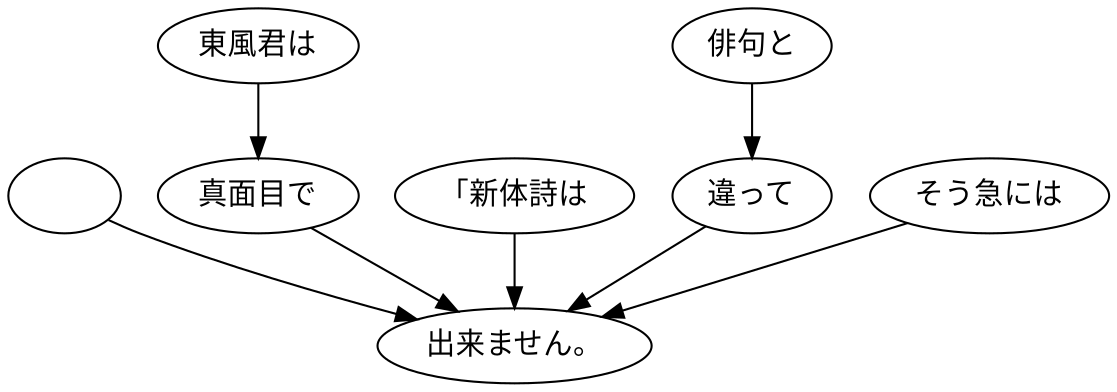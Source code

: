 digraph graph7728 {
	node0 [label="　"];
	node1 [label="東風君は"];
	node2 [label="真面目で"];
	node3 [label="「新体詩は"];
	node4 [label="俳句と"];
	node5 [label="違って"];
	node6 [label="そう急には"];
	node7 [label="出来ません。"];
	node0 -> node7;
	node1 -> node2;
	node2 -> node7;
	node3 -> node7;
	node4 -> node5;
	node5 -> node7;
	node6 -> node7;
}
